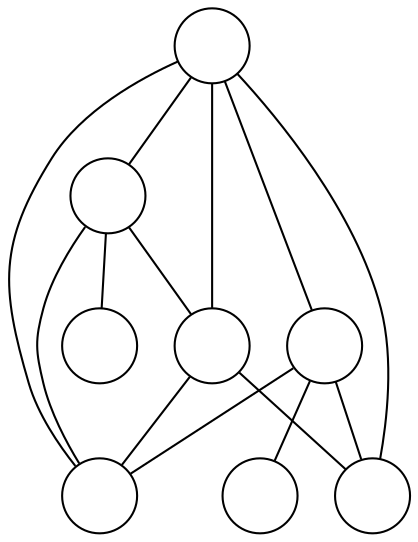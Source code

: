 graph G {
  node[label="", shape=circle]
  0;
  1;
  2;
  3;
  4;
  5;
  6;
  7;
  4 -- 0;
  4 -- 1;
  5 -- 0;
  5 -- 2;
  5 -- 4;
  6 -- 0;
  6 -- 1;
  6 -- 3;
  7 -- 0;
  7 -- 1;
  7 -- 4;
  7 -- 5;
  7 -- 6;
}
